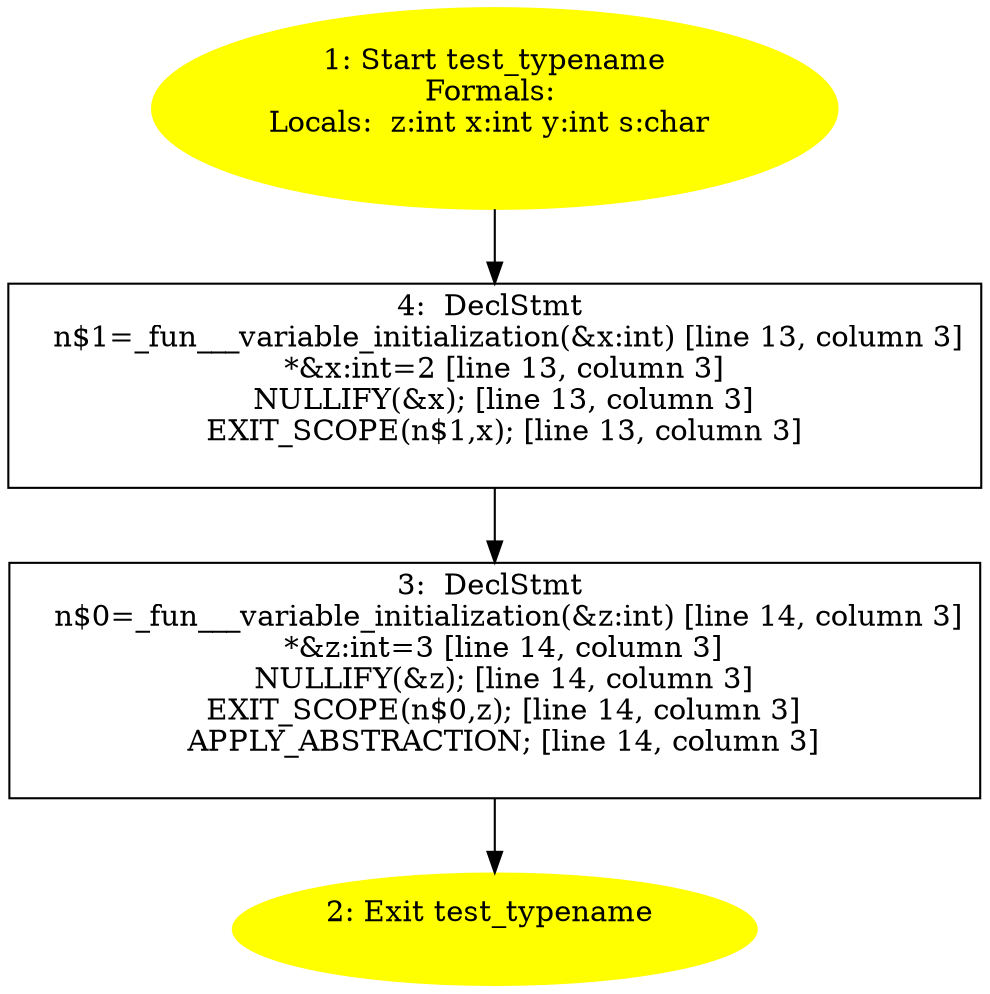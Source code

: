 /* @generated */
digraph cfg {
"test_typename.b2359812ef4a83b4e2638a11e6c522b3_1" [label="1: Start test_typename\nFormals: \nLocals:  z:int x:int y:int s:char \n  " color=yellow style=filled]
	

	 "test_typename.b2359812ef4a83b4e2638a11e6c522b3_1" -> "test_typename.b2359812ef4a83b4e2638a11e6c522b3_4" ;
"test_typename.b2359812ef4a83b4e2638a11e6c522b3_2" [label="2: Exit test_typename \n  " color=yellow style=filled]
	

"test_typename.b2359812ef4a83b4e2638a11e6c522b3_3" [label="3:  DeclStmt \n   n$0=_fun___variable_initialization(&z:int) [line 14, column 3]\n  *&z:int=3 [line 14, column 3]\n  NULLIFY(&z); [line 14, column 3]\n  EXIT_SCOPE(n$0,z); [line 14, column 3]\n  APPLY_ABSTRACTION; [line 14, column 3]\n " shape="box"]
	

	 "test_typename.b2359812ef4a83b4e2638a11e6c522b3_3" -> "test_typename.b2359812ef4a83b4e2638a11e6c522b3_2" ;
"test_typename.b2359812ef4a83b4e2638a11e6c522b3_4" [label="4:  DeclStmt \n   n$1=_fun___variable_initialization(&x:int) [line 13, column 3]\n  *&x:int=2 [line 13, column 3]\n  NULLIFY(&x); [line 13, column 3]\n  EXIT_SCOPE(n$1,x); [line 13, column 3]\n " shape="box"]
	

	 "test_typename.b2359812ef4a83b4e2638a11e6c522b3_4" -> "test_typename.b2359812ef4a83b4e2638a11e6c522b3_3" ;
}

